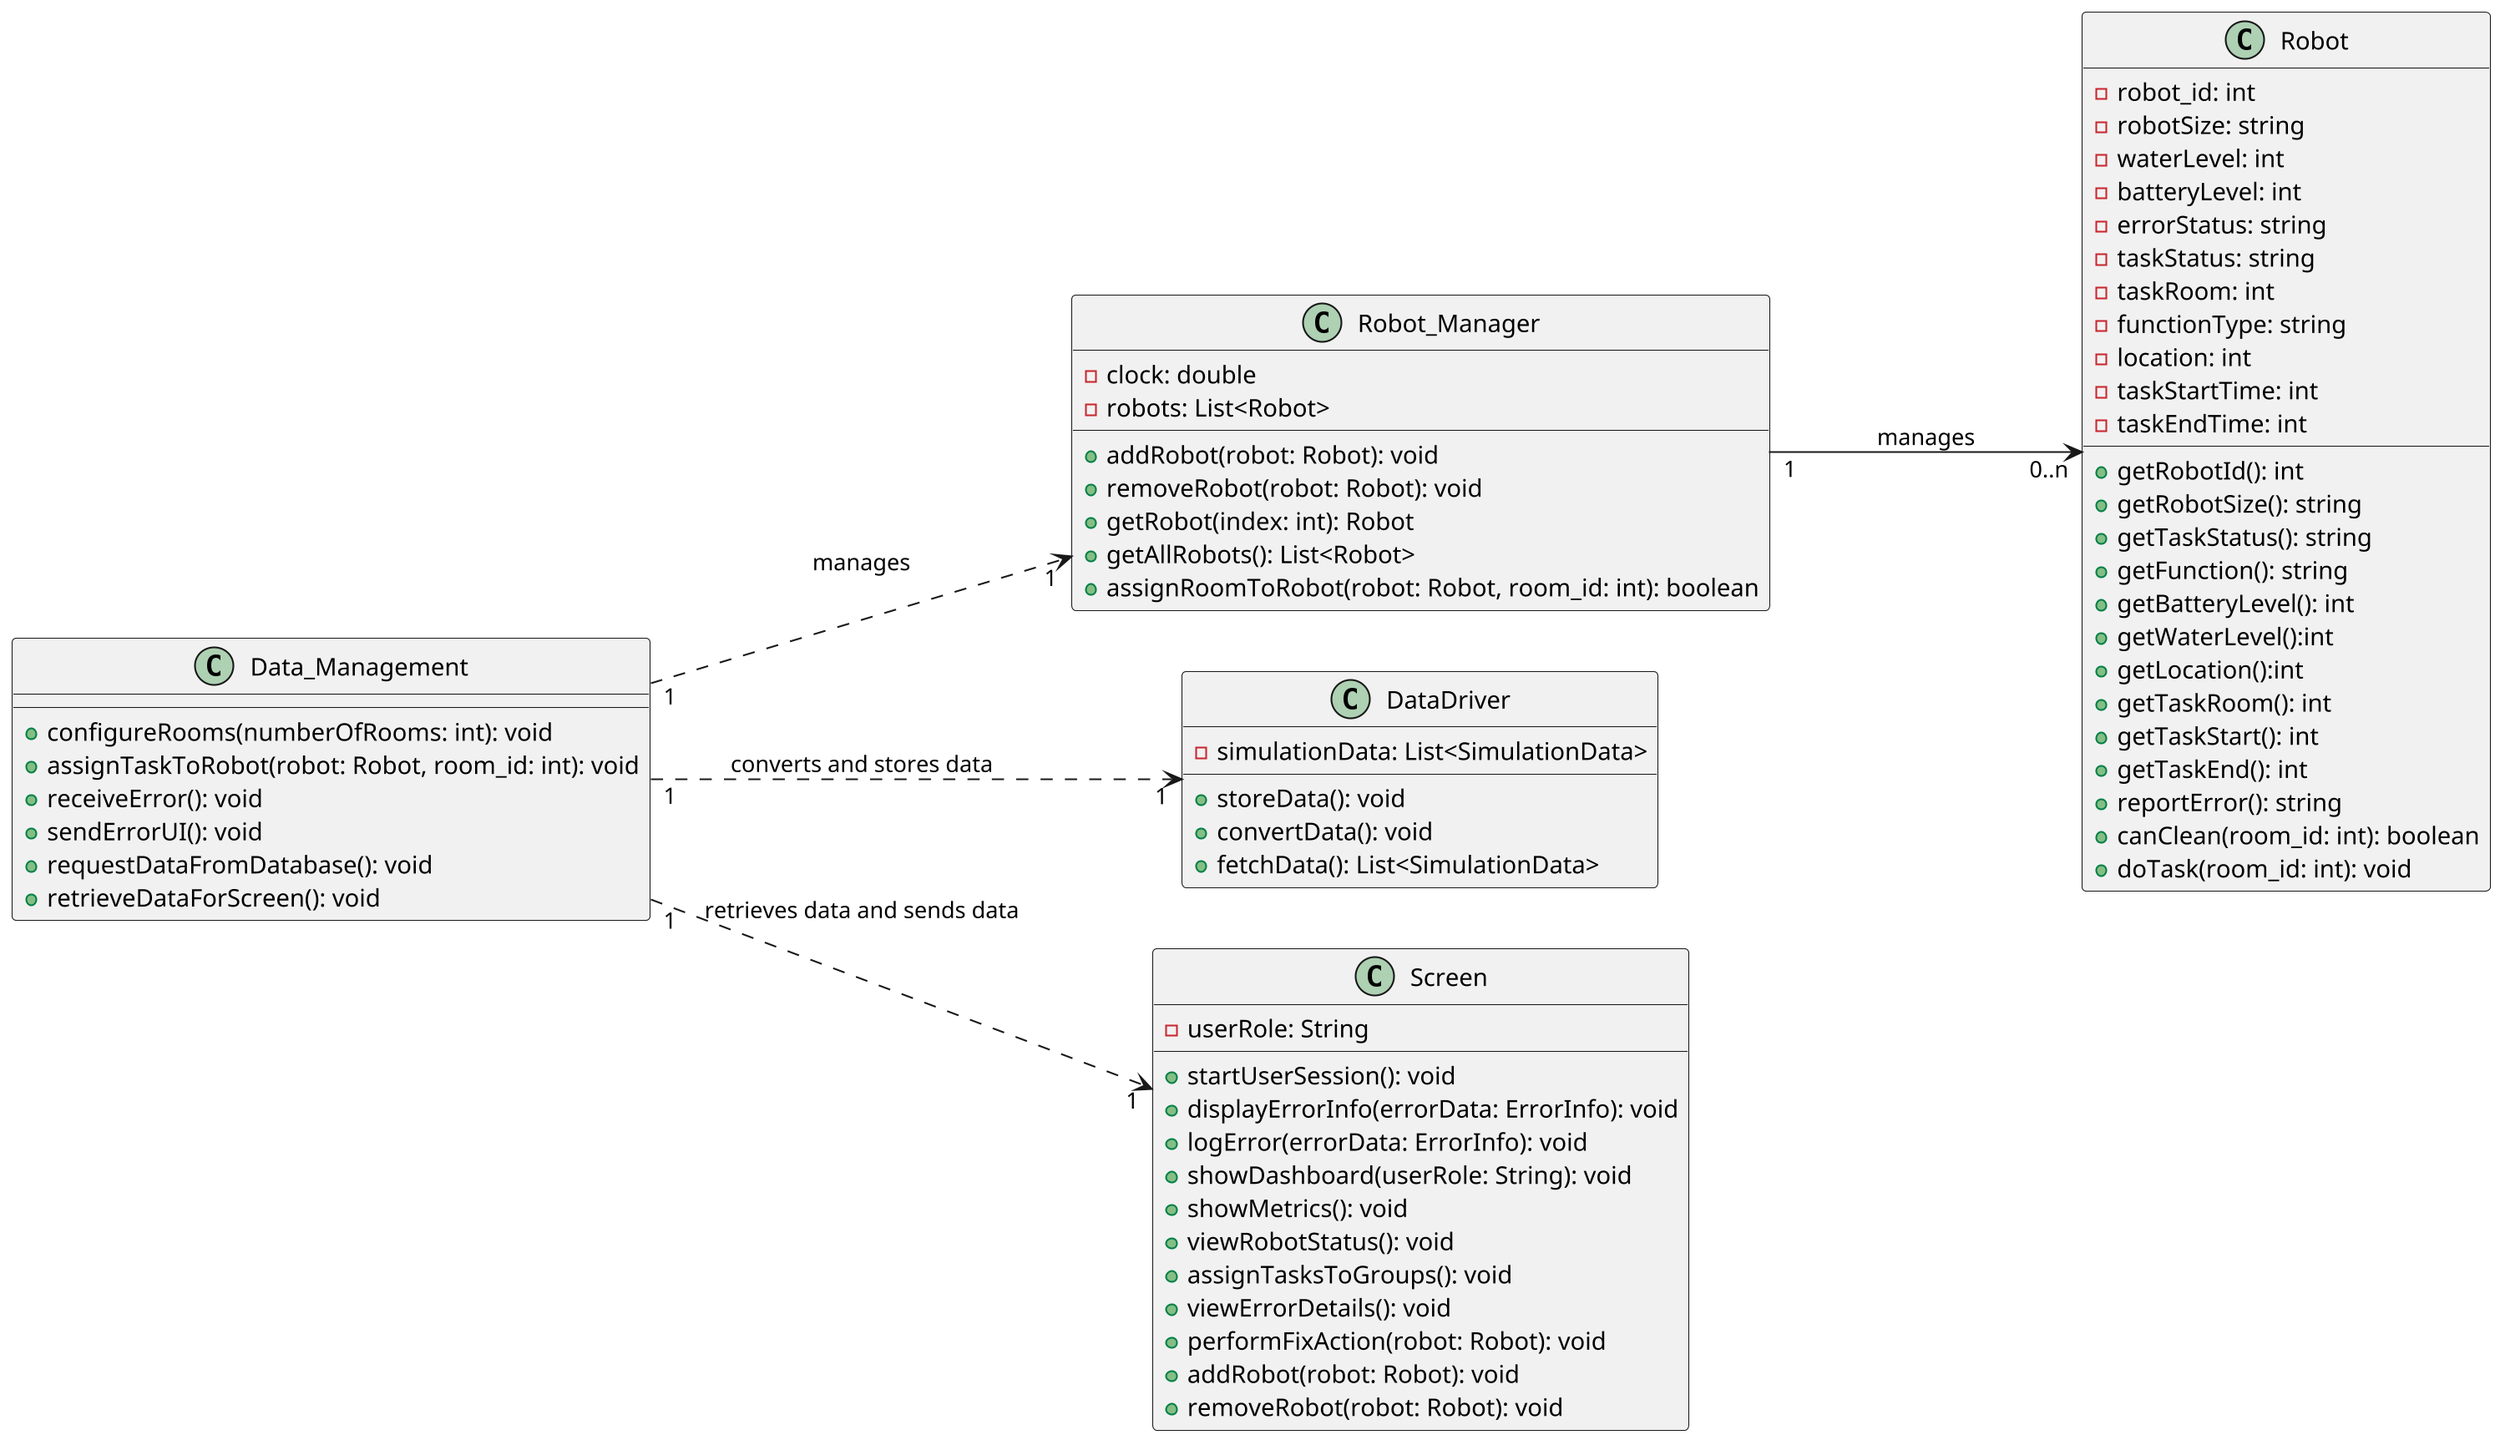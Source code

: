 @startuml ClassDiagram
skinparam dpi 200
skinparam DefaultFontName Inconsolata
left to right direction

' Robot class with attributes and methods
class Robot {
    -robot_id: int
    -robotSize: string
    -waterLevel: int
    -batteryLevel: int
    -errorStatus: string
    -taskStatus: string
    -taskRoom: int
    -functionType: string
    -location: int
    -taskStartTime: int
    -taskEndTime: int
    +getRobotId(): int
    +getRobotSize(): string
    +getTaskStatus(): string
    +getFunction(): string
    +getBatteryLevel(): int
    +getWaterLevel():int
    +getLocation():int
    +getTaskRoom(): int
    +getTaskStart(): int
    +getTaskEnd(): int
    +reportError(): string
    +canClean(room_id: int): boolean
    +doTask(room_id: int): void
}

' Robot_Manager class managing multiple robots
class Robot_Manager {
    -clock: double
    -robots: List<Robot>
    +addRobot(robot: Robot): void
    +removeRobot(robot: Robot): void
    +getRobot(index: int): Robot
    +getAllRobots(): List<Robot>
    +assignRoomToRobot(robot: Robot, room_id: int): boolean
}

Robot_Manager "1" ---> "0..n" Robot : manages

' Data_Management class handling data transfer, central bridge
class Data_Management {
    +configureRooms(numberOfRooms: int): void
    +assignTaskToRobot(robot: Robot, room_id: int): void
    +receiveError(): void
    +sendErrorUI(): void
    +requestDataFromDatabase(): void
    +retrieveDataForScreen(): void
}

' DataDriver class for handling data conversions and storage
class DataDriver {
    -simulationData: List<SimulationData>
    +storeData(): void
    +convertData(): void
    +fetchData(): List<SimulationData>
}

' Screen class with role-based access
class Screen {
    -userRole: String
    +startUserSession(): void
    +displayErrorInfo(errorData: ErrorInfo): void
    +logError(errorData: ErrorInfo): void
    +showDashboard(userRole: String): void
    +showMetrics(): void
    +viewRobotStatus(): void
    +assignTasksToGroups(): void
    +viewErrorDetails(): void
    +performFixAction(robot: Robot): void
    +addRobot(robot: Robot): void
    +removeRobot(robot: Robot): void
}

' Linking Data_Management and Screen classes
Data_Management "1" ..> "1" Screen : retrieves data and sends data

' Linking Data_Management and Robot_Manager classes
Data_Management "1" ..> "1" Robot_Manager : manages

' Data_Management to DataDriver class (data transport and conversion)
Data_Management "1" ..> "1" DataDriver : converts and stores data

@enduml
